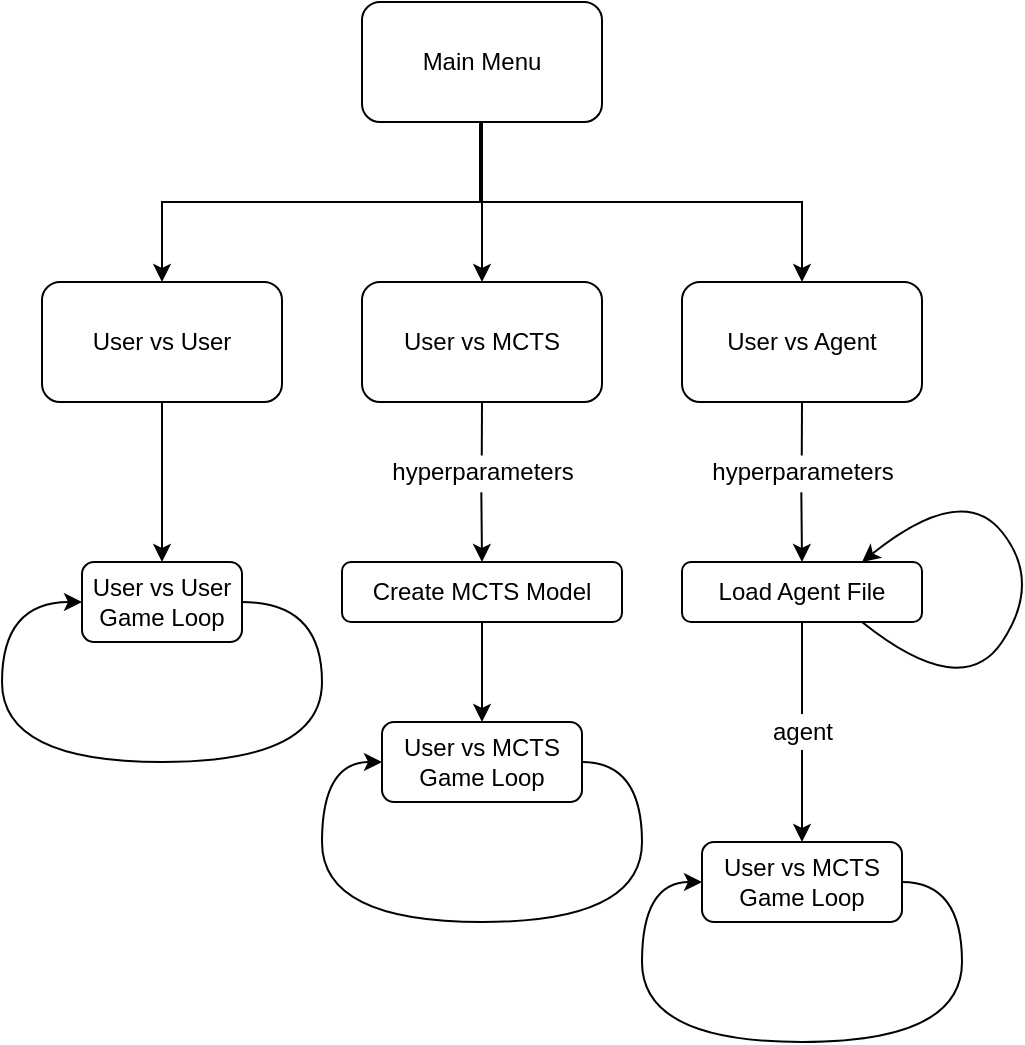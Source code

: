 <mxfile version="25.0.1">
  <diagram name="Page-1" id="YbYrPLJ9fiUC-OkyHxJG">
    <mxGraphModel dx="240" dy="148" grid="1" gridSize="10" guides="1" tooltips="1" connect="1" arrows="1" fold="1" page="1" pageScale="1" pageWidth="827" pageHeight="1169" math="0" shadow="0">
      <root>
        <mxCell id="0" />
        <mxCell id="1" parent="0" />
        <mxCell id="Lq20j8Yx1pafq0zJQUCn-1" value="Main Menu" style="rounded=1;whiteSpace=wrap;html=1;" parent="1" vertex="1">
          <mxGeometry x="300" y="100" width="120" height="60" as="geometry" />
        </mxCell>
        <mxCell id="Lq20j8Yx1pafq0zJQUCn-2" value="" style="endArrow=classic;html=1;rounded=0;exitX=0.5;exitY=1;exitDx=0;exitDy=0;" parent="1" source="Lq20j8Yx1pafq0zJQUCn-1" edge="1">
          <mxGeometry width="50" height="50" relative="1" as="geometry">
            <mxPoint x="360" y="270" as="sourcePoint" />
            <mxPoint x="200" y="240" as="targetPoint" />
            <Array as="points">
              <mxPoint x="360" y="200" />
              <mxPoint x="200" y="200" />
            </Array>
          </mxGeometry>
        </mxCell>
        <mxCell id="Lq20j8Yx1pafq0zJQUCn-3" value="" style="endArrow=classic;html=1;rounded=0;exitX=0.5;exitY=1;exitDx=0;exitDy=0;" parent="1" source="Lq20j8Yx1pafq0zJQUCn-1" edge="1">
          <mxGeometry width="50" height="50" relative="1" as="geometry">
            <mxPoint x="360" y="270" as="sourcePoint" />
            <mxPoint x="360" y="240" as="targetPoint" />
          </mxGeometry>
        </mxCell>
        <mxCell id="Lq20j8Yx1pafq0zJQUCn-4" value="" style="endArrow=classic;html=1;rounded=0;exitX=0.5;exitY=1;exitDx=0;exitDy=0;" parent="1" edge="1">
          <mxGeometry width="50" height="50" relative="1" as="geometry">
            <mxPoint x="359" y="160" as="sourcePoint" />
            <mxPoint x="520" y="240" as="targetPoint" />
            <Array as="points">
              <mxPoint x="359" y="200" />
              <mxPoint x="520" y="200" />
            </Array>
          </mxGeometry>
        </mxCell>
        <mxCell id="Lq20j8Yx1pafq0zJQUCn-5" value="User vs MCTS" style="rounded=1;whiteSpace=wrap;html=1;" parent="1" vertex="1">
          <mxGeometry x="300" y="240" width="120" height="60" as="geometry" />
        </mxCell>
        <mxCell id="Lq20j8Yx1pafq0zJQUCn-6" value="User vs Agent" style="rounded=1;whiteSpace=wrap;html=1;" parent="1" vertex="1">
          <mxGeometry x="460" y="240" width="120" height="60" as="geometry" />
        </mxCell>
        <mxCell id="Lq20j8Yx1pafq0zJQUCn-7" value="User vs User" style="rounded=1;whiteSpace=wrap;html=1;" parent="1" vertex="1">
          <mxGeometry x="140" y="240" width="120" height="60" as="geometry" />
        </mxCell>
        <mxCell id="KuCCc7u-kjXiTX00Dcrl-3" value="User vs User&lt;div&gt;Game Loop&lt;/div&gt;" style="rounded=1;whiteSpace=wrap;html=1;" vertex="1" parent="1">
          <mxGeometry x="160" y="380" width="80" height="40" as="geometry" />
        </mxCell>
        <mxCell id="KuCCc7u-kjXiTX00Dcrl-4" value="" style="curved=1;endArrow=classic;html=1;rounded=0;exitX=1;exitY=0.5;exitDx=0;exitDy=0;entryX=0;entryY=0.5;entryDx=0;entryDy=0;" edge="1" parent="1" source="KuCCc7u-kjXiTX00Dcrl-3" target="KuCCc7u-kjXiTX00Dcrl-3">
          <mxGeometry width="50" height="50" relative="1" as="geometry">
            <mxPoint x="180" y="410" as="sourcePoint" />
            <mxPoint x="280" y="360" as="targetPoint" />
            <Array as="points">
              <mxPoint x="280" y="400" />
              <mxPoint x="280" y="480" />
              <mxPoint x="120" y="480" />
              <mxPoint x="120" y="400" />
            </Array>
          </mxGeometry>
        </mxCell>
        <mxCell id="KuCCc7u-kjXiTX00Dcrl-5" value="" style="endArrow=classic;html=1;rounded=0;exitX=0.5;exitY=1;exitDx=0;exitDy=0;entryX=0.5;entryY=0;entryDx=0;entryDy=0;" edge="1" parent="1" source="Lq20j8Yx1pafq0zJQUCn-7" target="KuCCc7u-kjXiTX00Dcrl-3">
          <mxGeometry width="50" height="50" relative="1" as="geometry">
            <mxPoint x="180" y="410" as="sourcePoint" />
            <mxPoint x="230" y="360" as="targetPoint" />
          </mxGeometry>
        </mxCell>
        <mxCell id="KuCCc7u-kjXiTX00Dcrl-14" value="User vs MCTS&lt;div&gt;Game Loop&lt;/div&gt;" style="rounded=1;whiteSpace=wrap;html=1;" vertex="1" parent="1">
          <mxGeometry x="310" y="460" width="100" height="40" as="geometry" />
        </mxCell>
        <mxCell id="KuCCc7u-kjXiTX00Dcrl-15" value="" style="curved=1;endArrow=classic;html=1;rounded=0;exitX=1;exitY=0.5;exitDx=0;exitDy=0;entryX=0;entryY=0.5;entryDx=0;entryDy=0;" edge="1" parent="1" source="KuCCc7u-kjXiTX00Dcrl-14" target="KuCCc7u-kjXiTX00Dcrl-14">
          <mxGeometry width="50" height="50" relative="1" as="geometry">
            <mxPoint x="340" y="490" as="sourcePoint" />
            <mxPoint x="440" y="440" as="targetPoint" />
            <Array as="points">
              <mxPoint x="440" y="480" />
              <mxPoint x="440" y="560" />
              <mxPoint x="280" y="560" />
              <mxPoint x="280" y="480" />
            </Array>
          </mxGeometry>
        </mxCell>
        <mxCell id="KuCCc7u-kjXiTX00Dcrl-17" value="hyperparameters" style="text;html=1;align=center;verticalAlign=middle;resizable=0;points=[];autosize=1;strokeColor=none;fillColor=none;" vertex="1" parent="1">
          <mxGeometry x="305" y="320" width="110" height="30" as="geometry" />
        </mxCell>
        <mxCell id="KuCCc7u-kjXiTX00Dcrl-19" value="" style="endArrow=none;html=1;rounded=0;exitX=0.5;exitY=1;exitDx=0;exitDy=0;entryX=0.499;entryY=0.225;entryDx=0;entryDy=0;entryPerimeter=0;" edge="1" parent="1" source="Lq20j8Yx1pafq0zJQUCn-5" target="KuCCc7u-kjXiTX00Dcrl-17">
          <mxGeometry width="50" height="50" relative="1" as="geometry">
            <mxPoint x="340" y="400" as="sourcePoint" />
            <mxPoint x="390" y="350" as="targetPoint" />
          </mxGeometry>
        </mxCell>
        <mxCell id="KuCCc7u-kjXiTX00Dcrl-20" value="" style="endArrow=classic;html=1;rounded=0;exitX=0.497;exitY=0.836;exitDx=0;exitDy=0;exitPerimeter=0;" edge="1" parent="1" source="KuCCc7u-kjXiTX00Dcrl-17">
          <mxGeometry width="50" height="50" relative="1" as="geometry">
            <mxPoint x="310" y="400" as="sourcePoint" />
            <mxPoint x="360" y="380" as="targetPoint" />
          </mxGeometry>
        </mxCell>
        <mxCell id="KuCCc7u-kjXiTX00Dcrl-21" value="Create MCTS Model" style="rounded=1;whiteSpace=wrap;html=1;" vertex="1" parent="1">
          <mxGeometry x="290" y="380" width="140" height="30" as="geometry" />
        </mxCell>
        <mxCell id="KuCCc7u-kjXiTX00Dcrl-22" value="" style="endArrow=classic;html=1;rounded=0;exitX=0.5;exitY=1;exitDx=0;exitDy=0;entryX=0.5;entryY=0;entryDx=0;entryDy=0;" edge="1" parent="1" source="KuCCc7u-kjXiTX00Dcrl-21" target="KuCCc7u-kjXiTX00Dcrl-14">
          <mxGeometry width="50" height="50" relative="1" as="geometry">
            <mxPoint x="280" y="440" as="sourcePoint" />
            <mxPoint x="330" y="390" as="targetPoint" />
          </mxGeometry>
        </mxCell>
        <mxCell id="KuCCc7u-kjXiTX00Dcrl-23" value="hyperparameters" style="text;html=1;align=center;verticalAlign=middle;resizable=0;points=[];autosize=1;strokeColor=none;fillColor=none;" vertex="1" parent="1">
          <mxGeometry x="465" y="320" width="110" height="30" as="geometry" />
        </mxCell>
        <mxCell id="KuCCc7u-kjXiTX00Dcrl-24" value="" style="endArrow=none;html=1;rounded=0;exitX=0.5;exitY=1;exitDx=0;exitDy=0;entryX=0.499;entryY=0.225;entryDx=0;entryDy=0;entryPerimeter=0;" edge="1" parent="1" target="KuCCc7u-kjXiTX00Dcrl-23">
          <mxGeometry width="50" height="50" relative="1" as="geometry">
            <mxPoint x="520" y="300" as="sourcePoint" />
            <mxPoint x="550" y="350" as="targetPoint" />
          </mxGeometry>
        </mxCell>
        <mxCell id="KuCCc7u-kjXiTX00Dcrl-25" value="" style="endArrow=classic;html=1;rounded=0;exitX=0.497;exitY=0.836;exitDx=0;exitDy=0;exitPerimeter=0;" edge="1" parent="1" source="KuCCc7u-kjXiTX00Dcrl-23">
          <mxGeometry width="50" height="50" relative="1" as="geometry">
            <mxPoint x="470" y="400" as="sourcePoint" />
            <mxPoint x="520" y="380" as="targetPoint" />
          </mxGeometry>
        </mxCell>
        <mxCell id="KuCCc7u-kjXiTX00Dcrl-26" value="Load Agent File" style="rounded=1;whiteSpace=wrap;html=1;" vertex="1" parent="1">
          <mxGeometry x="460" y="380" width="120" height="30" as="geometry" />
        </mxCell>
        <mxCell id="KuCCc7u-kjXiTX00Dcrl-27" value="" style="curved=1;endArrow=classic;html=1;rounded=0;entryX=0.75;entryY=0;entryDx=0;entryDy=0;exitX=0.75;exitY=1;exitDx=0;exitDy=0;" edge="1" parent="1" source="KuCCc7u-kjXiTX00Dcrl-26" target="KuCCc7u-kjXiTX00Dcrl-26">
          <mxGeometry width="50" height="50" relative="1" as="geometry">
            <mxPoint x="450" y="410" as="sourcePoint" />
            <mxPoint x="500" y="360" as="targetPoint" />
            <Array as="points">
              <mxPoint x="600" y="450" />
              <mxPoint x="640" y="390" />
              <mxPoint x="600" y="340" />
            </Array>
          </mxGeometry>
        </mxCell>
        <mxCell id="KuCCc7u-kjXiTX00Dcrl-29" value="agent" style="text;html=1;align=center;verticalAlign=middle;resizable=0;points=[];autosize=1;strokeColor=none;fillColor=none;" vertex="1" parent="1">
          <mxGeometry x="495" y="450" width="50" height="30" as="geometry" />
        </mxCell>
        <mxCell id="KuCCc7u-kjXiTX00Dcrl-33" value="User vs MCTS&lt;div&gt;Game Loop&lt;/div&gt;" style="rounded=1;whiteSpace=wrap;html=1;" vertex="1" parent="1">
          <mxGeometry x="470" y="520" width="100" height="40" as="geometry" />
        </mxCell>
        <mxCell id="KuCCc7u-kjXiTX00Dcrl-34" value="" style="curved=1;endArrow=classic;html=1;rounded=0;exitX=1;exitY=0.5;exitDx=0;exitDy=0;entryX=0;entryY=0.5;entryDx=0;entryDy=0;" edge="1" parent="1" source="KuCCc7u-kjXiTX00Dcrl-33" target="KuCCc7u-kjXiTX00Dcrl-33">
          <mxGeometry width="50" height="50" relative="1" as="geometry">
            <mxPoint x="500" y="550" as="sourcePoint" />
            <mxPoint x="600" y="500" as="targetPoint" />
            <Array as="points">
              <mxPoint x="600" y="540" />
              <mxPoint x="600" y="620" />
              <mxPoint x="440" y="620" />
              <mxPoint x="440" y="540" />
            </Array>
          </mxGeometry>
        </mxCell>
        <mxCell id="KuCCc7u-kjXiTX00Dcrl-35" value="" style="endArrow=none;html=1;rounded=0;entryX=0.5;entryY=1;entryDx=0;entryDy=0;" edge="1" parent="1" target="KuCCc7u-kjXiTX00Dcrl-26">
          <mxGeometry width="50" height="50" relative="1" as="geometry">
            <mxPoint x="520" y="456" as="sourcePoint" />
            <mxPoint x="500" y="460" as="targetPoint" />
          </mxGeometry>
        </mxCell>
        <mxCell id="KuCCc7u-kjXiTX00Dcrl-36" value="" style="endArrow=classic;html=1;rounded=0;entryX=0.5;entryY=0;entryDx=0;entryDy=0;" edge="1" parent="1" target="KuCCc7u-kjXiTX00Dcrl-33">
          <mxGeometry width="50" height="50" relative="1" as="geometry">
            <mxPoint x="520" y="474" as="sourcePoint" />
            <mxPoint x="520" y="470" as="targetPoint" />
          </mxGeometry>
        </mxCell>
      </root>
    </mxGraphModel>
  </diagram>
</mxfile>
